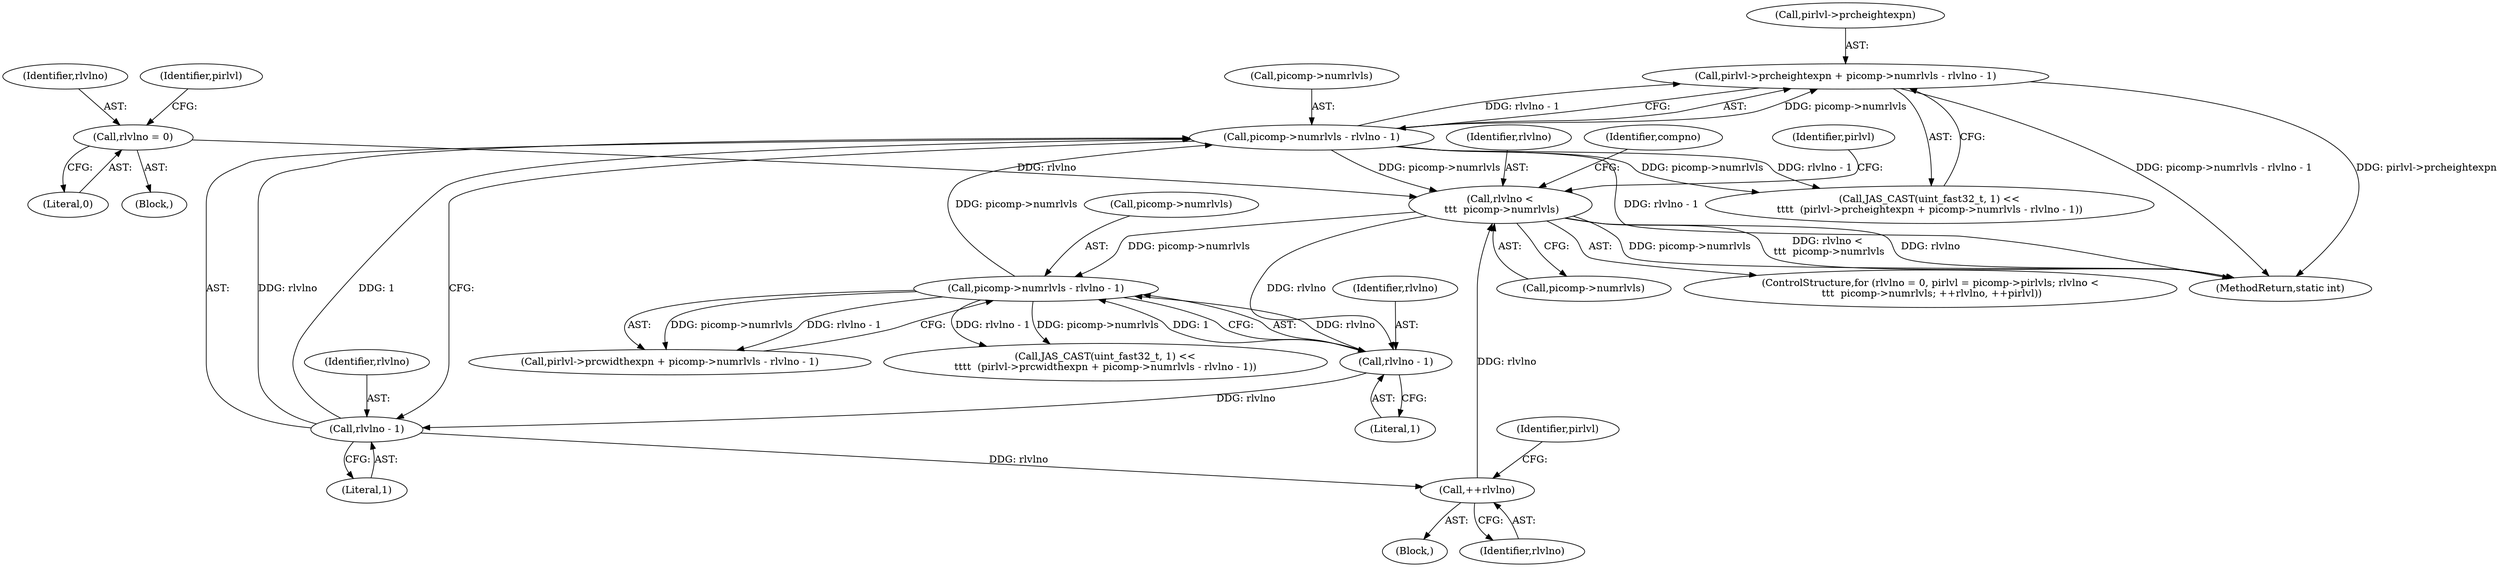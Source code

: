 digraph "0_jasper_f25486c3d4aa472fec79150f2c41ed4333395d3d@pointer" {
"1000247" [label="(Call,pirlvl->prcheightexpn + picomp->numrlvls - rlvlno - 1)"];
"1000251" [label="(Call,picomp->numrlvls - rlvlno - 1)"];
"1000230" [label="(Call,picomp->numrlvls - rlvlno - 1)"];
"1000173" [label="(Call,rlvlno <\n \t\t\t  picomp->numrlvls)"];
"1000165" [label="(Call,rlvlno = 0)"];
"1000179" [label="(Call,++rlvlno)"];
"1000255" [label="(Call,rlvlno - 1)"];
"1000234" [label="(Call,rlvlno - 1)"];
"1000255" [label="(Call,rlvlno - 1)"];
"1000173" [label="(Call,rlvlno <\n \t\t\t  picomp->numrlvls)"];
"1000226" [label="(Call,pirlvl->prcwidthexpn + picomp->numrlvls - rlvlno - 1)"];
"1000252" [label="(Call,picomp->numrlvls)"];
"1000166" [label="(Identifier,rlvlno)"];
"1000247" [label="(Call,pirlvl->prcheightexpn + picomp->numrlvls - rlvlno - 1)"];
"1000164" [label="(Block,)"];
"1000230" [label="(Call,picomp->numrlvls - rlvlno - 1)"];
"1000174" [label="(Identifier,rlvlno)"];
"1000159" [label="(Identifier,compno)"];
"1000182" [label="(Identifier,pirlvl)"];
"1000257" [label="(Literal,1)"];
"1000251" [label="(Call,picomp->numrlvls - rlvlno - 1)"];
"1000256" [label="(Identifier,rlvlno)"];
"1000234" [label="(Call,rlvlno - 1)"];
"1000178" [label="(Block,)"];
"1000248" [label="(Call,pirlvl->prcheightexpn)"];
"1000236" [label="(Literal,1)"];
"1000189" [label="(Identifier,pirlvl)"];
"1000716" [label="(MethodReturn,static int)"];
"1000235" [label="(Identifier,rlvlno)"];
"1000231" [label="(Call,picomp->numrlvls)"];
"1000175" [label="(Call,picomp->numrlvls)"];
"1000180" [label="(Identifier,rlvlno)"];
"1000163" [label="(ControlStructure,for (rlvlno = 0, pirlvl = picomp->pirlvls; rlvlno <\n \t\t\t  picomp->numrlvls; ++rlvlno, ++pirlvl))"];
"1000243" [label="(Call,JAS_CAST(uint_fast32_t, 1) <<\n\t\t\t\t  (pirlvl->prcheightexpn + picomp->numrlvls - rlvlno - 1))"];
"1000179" [label="(Call,++rlvlno)"];
"1000222" [label="(Call,JAS_CAST(uint_fast32_t, 1) <<\n\t\t\t\t  (pirlvl->prcwidthexpn + picomp->numrlvls - rlvlno - 1))"];
"1000167" [label="(Literal,0)"];
"1000169" [label="(Identifier,pirlvl)"];
"1000165" [label="(Call,rlvlno = 0)"];
"1000247" -> "1000243"  [label="AST: "];
"1000247" -> "1000251"  [label="CFG: "];
"1000248" -> "1000247"  [label="AST: "];
"1000251" -> "1000247"  [label="AST: "];
"1000243" -> "1000247"  [label="CFG: "];
"1000247" -> "1000716"  [label="DDG: pirlvl->prcheightexpn"];
"1000247" -> "1000716"  [label="DDG: picomp->numrlvls - rlvlno - 1"];
"1000251" -> "1000247"  [label="DDG: picomp->numrlvls"];
"1000251" -> "1000247"  [label="DDG: rlvlno - 1"];
"1000251" -> "1000255"  [label="CFG: "];
"1000252" -> "1000251"  [label="AST: "];
"1000255" -> "1000251"  [label="AST: "];
"1000251" -> "1000716"  [label="DDG: rlvlno - 1"];
"1000251" -> "1000173"  [label="DDG: picomp->numrlvls"];
"1000251" -> "1000243"  [label="DDG: picomp->numrlvls"];
"1000251" -> "1000243"  [label="DDG: rlvlno - 1"];
"1000230" -> "1000251"  [label="DDG: picomp->numrlvls"];
"1000255" -> "1000251"  [label="DDG: rlvlno"];
"1000255" -> "1000251"  [label="DDG: 1"];
"1000230" -> "1000226"  [label="AST: "];
"1000230" -> "1000234"  [label="CFG: "];
"1000231" -> "1000230"  [label="AST: "];
"1000234" -> "1000230"  [label="AST: "];
"1000226" -> "1000230"  [label="CFG: "];
"1000230" -> "1000222"  [label="DDG: picomp->numrlvls"];
"1000230" -> "1000222"  [label="DDG: rlvlno - 1"];
"1000230" -> "1000226"  [label="DDG: picomp->numrlvls"];
"1000230" -> "1000226"  [label="DDG: rlvlno - 1"];
"1000173" -> "1000230"  [label="DDG: picomp->numrlvls"];
"1000234" -> "1000230"  [label="DDG: rlvlno"];
"1000234" -> "1000230"  [label="DDG: 1"];
"1000173" -> "1000163"  [label="AST: "];
"1000173" -> "1000175"  [label="CFG: "];
"1000174" -> "1000173"  [label="AST: "];
"1000175" -> "1000173"  [label="AST: "];
"1000189" -> "1000173"  [label="CFG: "];
"1000159" -> "1000173"  [label="CFG: "];
"1000173" -> "1000716"  [label="DDG: rlvlno <\n \t\t\t  picomp->numrlvls"];
"1000173" -> "1000716"  [label="DDG: rlvlno"];
"1000173" -> "1000716"  [label="DDG: picomp->numrlvls"];
"1000165" -> "1000173"  [label="DDG: rlvlno"];
"1000179" -> "1000173"  [label="DDG: rlvlno"];
"1000173" -> "1000234"  [label="DDG: rlvlno"];
"1000165" -> "1000164"  [label="AST: "];
"1000165" -> "1000167"  [label="CFG: "];
"1000166" -> "1000165"  [label="AST: "];
"1000167" -> "1000165"  [label="AST: "];
"1000169" -> "1000165"  [label="CFG: "];
"1000179" -> "1000178"  [label="AST: "];
"1000179" -> "1000180"  [label="CFG: "];
"1000180" -> "1000179"  [label="AST: "];
"1000182" -> "1000179"  [label="CFG: "];
"1000255" -> "1000179"  [label="DDG: rlvlno"];
"1000255" -> "1000257"  [label="CFG: "];
"1000256" -> "1000255"  [label="AST: "];
"1000257" -> "1000255"  [label="AST: "];
"1000234" -> "1000255"  [label="DDG: rlvlno"];
"1000234" -> "1000236"  [label="CFG: "];
"1000235" -> "1000234"  [label="AST: "];
"1000236" -> "1000234"  [label="AST: "];
}
